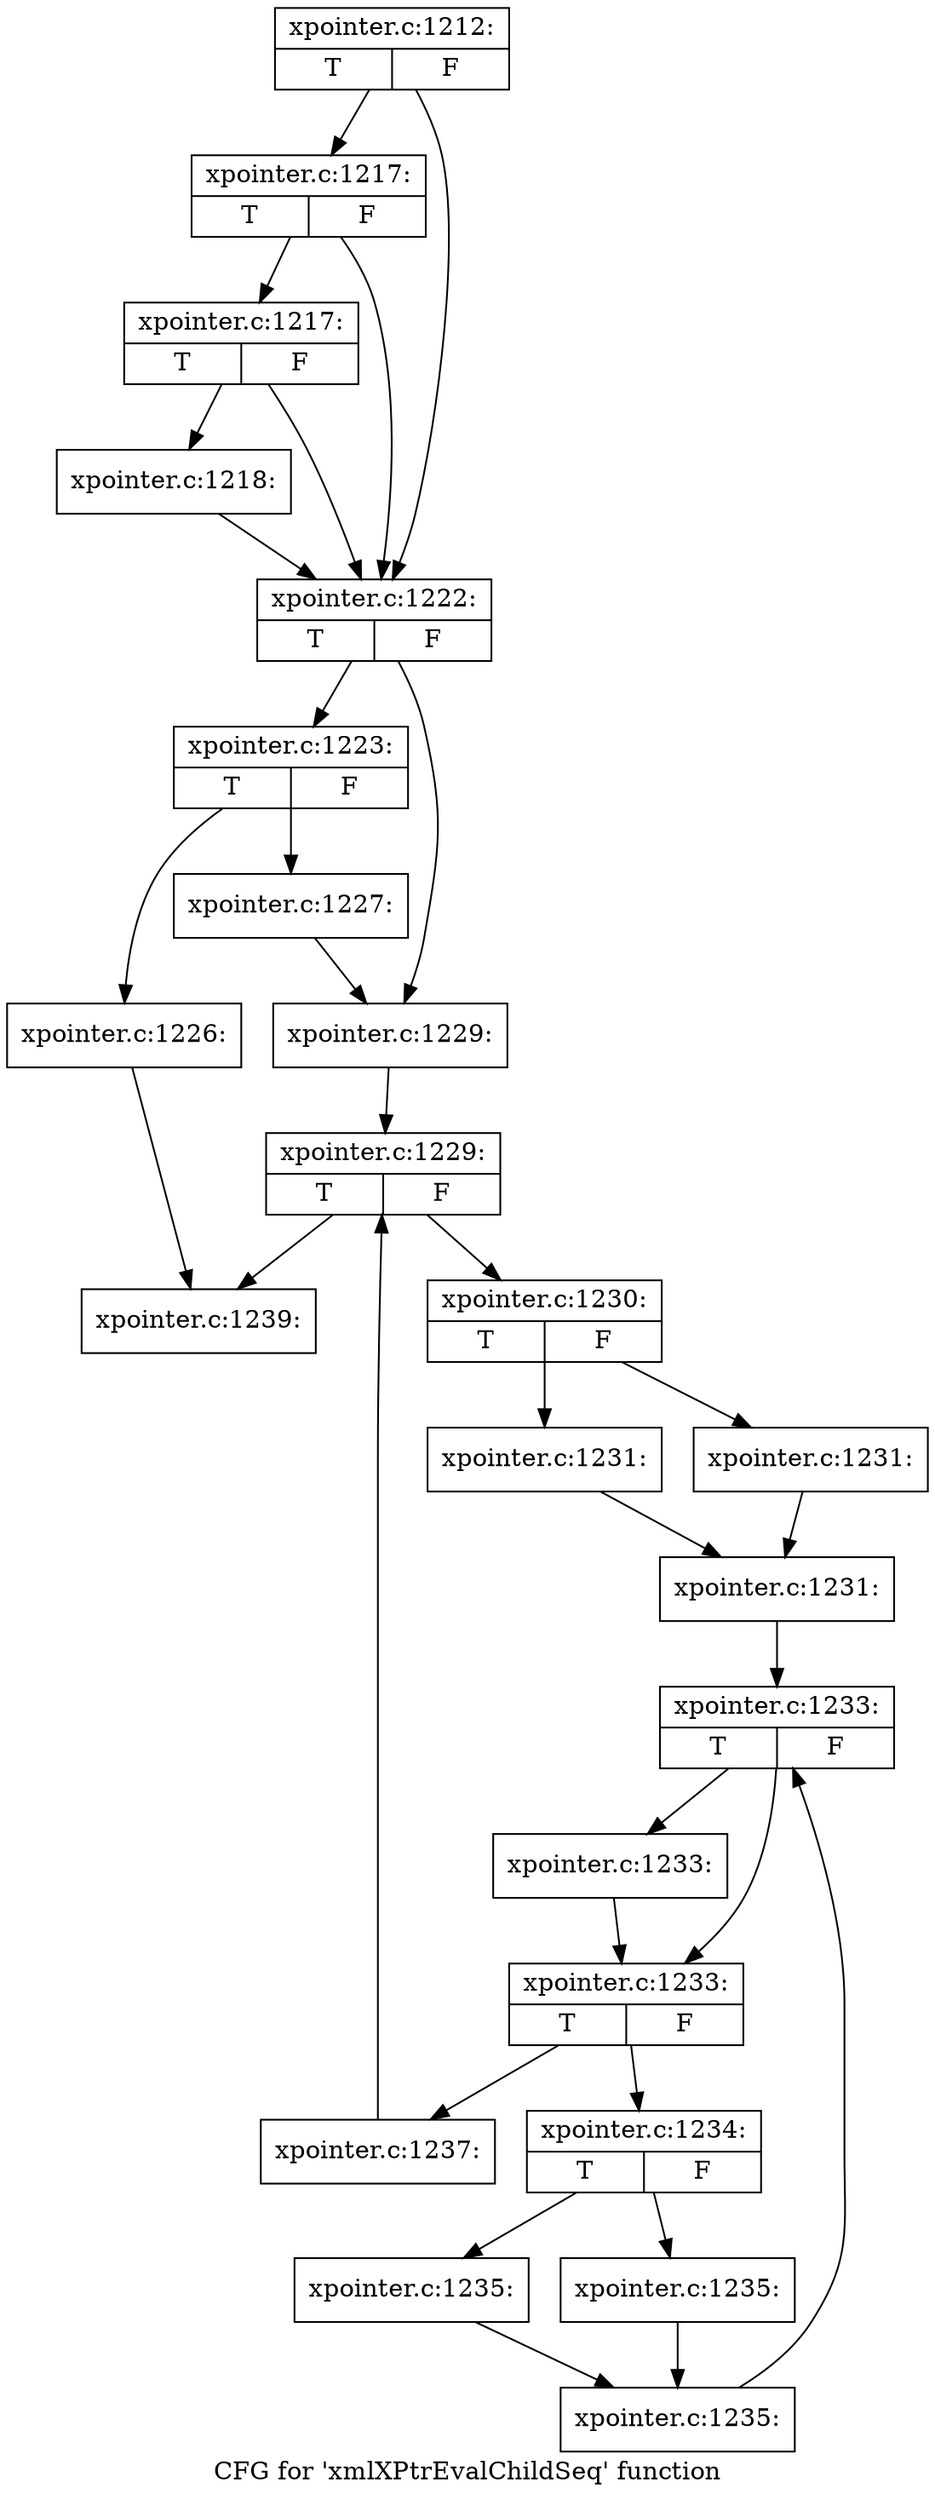digraph "CFG for 'xmlXPtrEvalChildSeq' function" {
	label="CFG for 'xmlXPtrEvalChildSeq' function";

	Node0x51d3810 [shape=record,label="{xpointer.c:1212:|{<s0>T|<s1>F}}"];
	Node0x51d3810 -> Node0x51df650;
	Node0x51d3810 -> Node0x51df5b0;
	Node0x51df650 [shape=record,label="{xpointer.c:1217:|{<s0>T|<s1>F}}"];
	Node0x51df650 -> Node0x51df600;
	Node0x51df650 -> Node0x51df5b0;
	Node0x51df600 [shape=record,label="{xpointer.c:1217:|{<s0>T|<s1>F}}"];
	Node0x51df600 -> Node0x51d3ca0;
	Node0x51df600 -> Node0x51df5b0;
	Node0x51d3ca0 [shape=record,label="{xpointer.c:1218:}"];
	Node0x51d3ca0 -> Node0x51df5b0;
	Node0x51df5b0 [shape=record,label="{xpointer.c:1222:|{<s0>T|<s1>F}}"];
	Node0x51df5b0 -> Node0x51e05b0;
	Node0x51df5b0 -> Node0x51e0600;
	Node0x51e05b0 [shape=record,label="{xpointer.c:1223:|{<s0>T|<s1>F}}"];
	Node0x51e05b0 -> Node0x51e1630;
	Node0x51e05b0 -> Node0x51e1960;
	Node0x51e1630 [shape=record,label="{xpointer.c:1226:}"];
	Node0x51e1630 -> Node0x51e2300;
	Node0x51e1960 [shape=record,label="{xpointer.c:1227:}"];
	Node0x51e1960 -> Node0x51e0600;
	Node0x51e0600 [shape=record,label="{xpointer.c:1229:}"];
	Node0x51e0600 -> Node0x51e2150;
	Node0x51e2150 [shape=record,label="{xpointer.c:1229:|{<s0>T|<s1>F}}"];
	Node0x51e2150 -> Node0x51e25d0;
	Node0x51e2150 -> Node0x51e2300;
	Node0x51e25d0 [shape=record,label="{xpointer.c:1230:|{<s0>T|<s1>F}}"];
	Node0x51e25d0 -> Node0x51e28f0;
	Node0x51e25d0 -> Node0x51e2940;
	Node0x51e28f0 [shape=record,label="{xpointer.c:1231:}"];
	Node0x51e28f0 -> Node0x51e2990;
	Node0x51e2940 [shape=record,label="{xpointer.c:1231:}"];
	Node0x51e2940 -> Node0x51e2990;
	Node0x51e2990 [shape=record,label="{xpointer.c:1231:}"];
	Node0x51e2990 -> Node0x51e3220;
	Node0x51e3220 [shape=record,label="{xpointer.c:1233:|{<s0>T|<s1>F}}"];
	Node0x51e3220 -> Node0x51e34d0;
	Node0x51e3220 -> Node0x51e3480;
	Node0x51e34d0 [shape=record,label="{xpointer.c:1233:}"];
	Node0x51e34d0 -> Node0x51e3480;
	Node0x51e3480 [shape=record,label="{xpointer.c:1233:|{<s0>T|<s1>F}}"];
	Node0x51e3480 -> Node0x51e1720;
	Node0x51e3480 -> Node0x51e3400;
	Node0x51e1720 [shape=record,label="{xpointer.c:1234:|{<s0>T|<s1>F}}"];
	Node0x51e1720 -> Node0x509f330;
	Node0x51e1720 -> Node0x509f380;
	Node0x509f330 [shape=record,label="{xpointer.c:1235:}"];
	Node0x509f330 -> Node0x509f3d0;
	Node0x509f380 [shape=record,label="{xpointer.c:1235:}"];
	Node0x509f380 -> Node0x509f3d0;
	Node0x509f3d0 [shape=record,label="{xpointer.c:1235:}"];
	Node0x509f3d0 -> Node0x51e3220;
	Node0x51e3400 [shape=record,label="{xpointer.c:1237:}"];
	Node0x51e3400 -> Node0x51e2150;
	Node0x51e2300 [shape=record,label="{xpointer.c:1239:}"];
}
